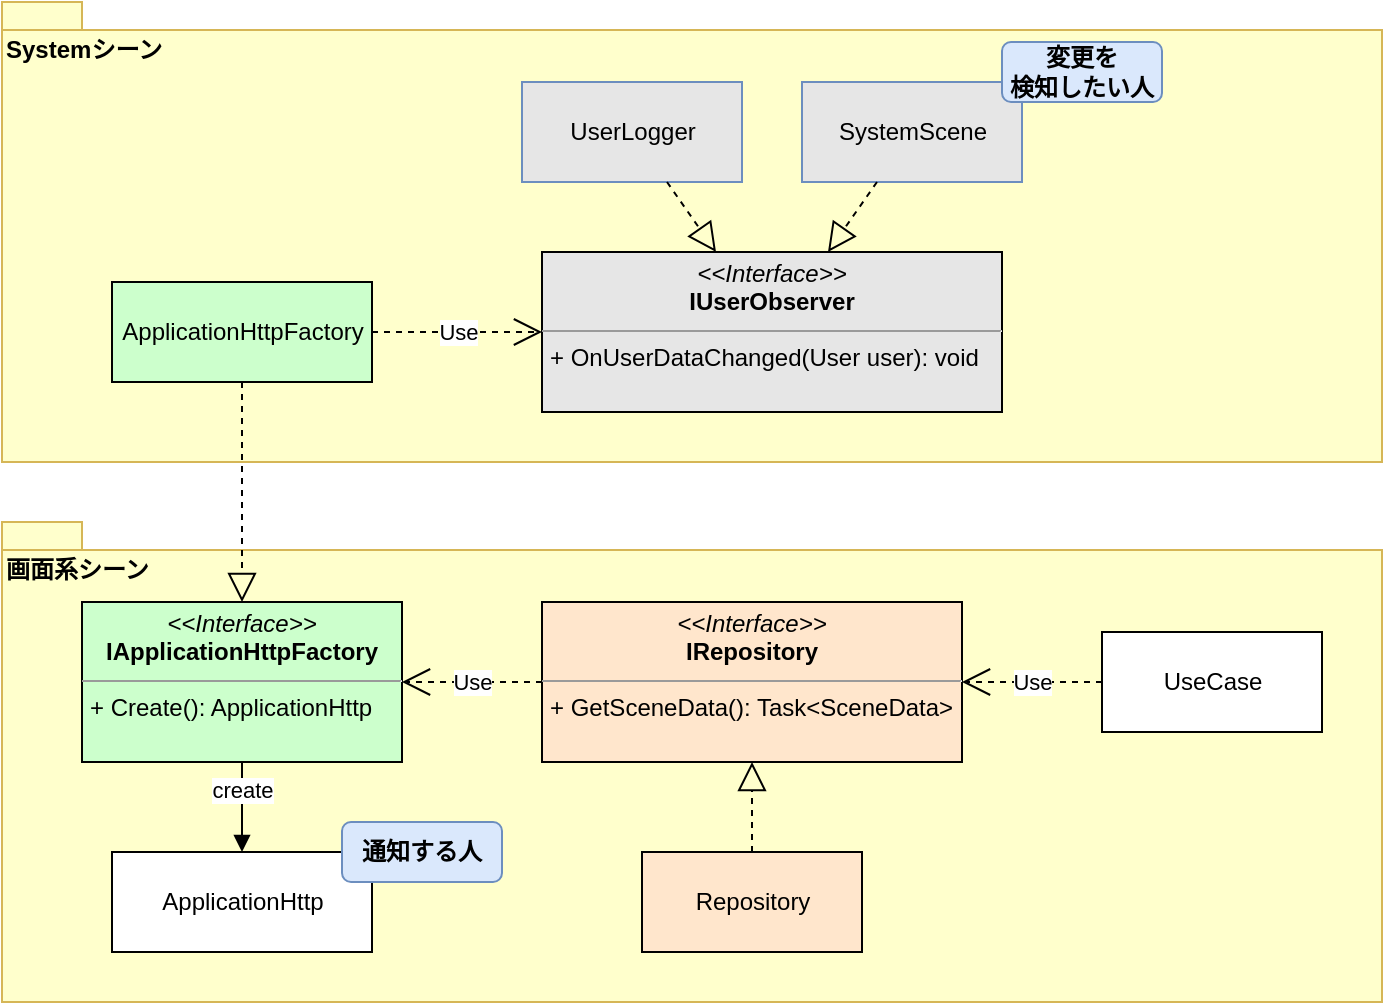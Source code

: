 <mxfile version="12.4.8" type="device"><diagram id="kWXDGSmt8-lGOVI8KLH1" name="ページ1"><mxGraphModel dx="1360" dy="802" grid="1" gridSize="10" guides="1" tooltips="1" connect="1" arrows="1" fold="1" page="1" pageScale="1" pageWidth="827" pageHeight="1169" math="0" shadow="0"><root><mxCell id="0"/><mxCell id="1" parent="0"/><mxCell id="epnRFUmZg0RqIaEwJ136-18" value="画面系シーン" style="shape=folder;fontStyle=1;spacingTop=10;tabWidth=40;tabHeight=14;tabPosition=left;html=1;align=left;verticalAlign=top;fillColor=#FFFFCC;strokeColor=#d6b656;" parent="1" vertex="1"><mxGeometry x="40" y="280" width="690" height="240" as="geometry"/></mxCell><mxCell id="epnRFUmZg0RqIaEwJ136-15" value="Systemシーン" style="shape=folder;fontStyle=1;spacingTop=10;tabWidth=40;tabHeight=14;tabPosition=left;html=1;align=left;verticalAlign=top;fillColor=#FFFFCC;strokeColor=#d6b656;" parent="1" vertex="1"><mxGeometry x="40" y="20" width="690" height="230" as="geometry"/></mxCell><mxCell id="epnRFUmZg0RqIaEwJ136-1" value="&lt;p style=&quot;margin: 0px ; margin-top: 4px ; text-align: center&quot;&gt;&lt;i&gt;&amp;lt;&amp;lt;Interface&amp;gt;&amp;gt;&lt;/i&gt;&lt;br&gt;&lt;b&gt;IUserObserver&lt;/b&gt;&lt;/p&gt;&lt;hr size=&quot;1&quot;&gt;&lt;p style=&quot;margin: 0px ; margin-left: 4px&quot;&gt;&lt;/p&gt;&lt;p style=&quot;margin: 0px ; margin-left: 4px&quot;&gt;+ OnUserDataChanged(User user): void&lt;br&gt;&lt;/p&gt;" style="verticalAlign=top;align=left;overflow=fill;fontSize=12;fontFamily=Helvetica;html=1;fillColor=#E6E6E6;" parent="1" vertex="1"><mxGeometry x="310" y="145" width="230" height="80" as="geometry"/></mxCell><mxCell id="epnRFUmZg0RqIaEwJ136-2" value="&lt;p style=&quot;margin: 0px ; margin-top: 4px ; text-align: center&quot;&gt;&lt;i&gt;&amp;lt;&amp;lt;Interface&amp;gt;&amp;gt;&lt;/i&gt;&lt;br&gt;&lt;b&gt;IRepository&lt;/b&gt;&lt;/p&gt;&lt;hr size=&quot;1&quot;&gt;&lt;p style=&quot;margin: 0px ; margin-left: 4px&quot;&gt;&lt;/p&gt;&lt;p style=&quot;margin: 0px ; margin-left: 4px&quot;&gt;+ GetSceneData(): Task&amp;lt;SceneData&amp;gt;&lt;br&gt;&lt;/p&gt;" style="verticalAlign=top;align=left;overflow=fill;fontSize=12;fontFamily=Helvetica;html=1;fillColor=#FFE6CC;" parent="1" vertex="1"><mxGeometry x="310" y="320" width="210" height="80" as="geometry"/></mxCell><mxCell id="epnRFUmZg0RqIaEwJ136-3" value="&lt;p style=&quot;margin: 0px ; margin-top: 4px ; text-align: center&quot;&gt;&lt;i&gt;&amp;lt;&amp;lt;Interface&amp;gt;&amp;gt;&lt;/i&gt;&lt;br&gt;&lt;b&gt;IApplicationHttpFactory&lt;/b&gt;&lt;/p&gt;&lt;hr size=&quot;1&quot;&gt;&lt;p style=&quot;margin: 0px ; margin-left: 4px&quot;&gt;&lt;/p&gt;&lt;p style=&quot;margin: 0px ; margin-left: 4px&quot;&gt;+ Create(): ApplicationHttp&lt;br&gt;&lt;/p&gt;" style="verticalAlign=top;align=left;overflow=fill;fontSize=12;fontFamily=Helvetica;html=1;fillColor=#CCFFCC;" parent="1" vertex="1"><mxGeometry x="80" y="320" width="160" height="80" as="geometry"/></mxCell><mxCell id="epnRFUmZg0RqIaEwJ136-9" value="Repository" style="html=1;fillColor=#FFE6CC;" parent="1" vertex="1"><mxGeometry x="360" y="445" width="110" height="50" as="geometry"/></mxCell><mxCell id="epnRFUmZg0RqIaEwJ136-11" value="" style="endArrow=block;dashed=1;endFill=0;endSize=12;html=1;" parent="1" source="epnRFUmZg0RqIaEwJ136-9" target="epnRFUmZg0RqIaEwJ136-2" edge="1"><mxGeometry width="160" relative="1" as="geometry"><mxPoint x="80" y="500" as="sourcePoint"/><mxPoint x="240" y="500" as="targetPoint"/></mxGeometry></mxCell><mxCell id="epnRFUmZg0RqIaEwJ136-12" value="ApplicationHttpFactory" style="html=1;fillColor=#CCFFCC;" parent="1" vertex="1"><mxGeometry x="95" y="160" width="130" height="50" as="geometry"/></mxCell><mxCell id="epnRFUmZg0RqIaEwJ136-13" value="" style="endArrow=block;dashed=1;endFill=0;endSize=12;html=1;" parent="1" source="epnRFUmZg0RqIaEwJ136-12" target="epnRFUmZg0RqIaEwJ136-3" edge="1"><mxGeometry width="160" relative="1" as="geometry"><mxPoint x="-10" y="400" as="sourcePoint"/><mxPoint x="150" y="400" as="targetPoint"/></mxGeometry></mxCell><mxCell id="epnRFUmZg0RqIaEwJ136-14" value="UseCase" style="html=1;" parent="1" vertex="1"><mxGeometry x="590" y="335" width="110" height="50" as="geometry"/></mxCell><mxCell id="epnRFUmZg0RqIaEwJ136-16" value="SystemScene" style="html=1;fillColor=#E6E6E6;strokeColor=#6c8ebf;" parent="1" vertex="1"><mxGeometry x="440" y="60" width="110" height="50" as="geometry"/></mxCell><mxCell id="epnRFUmZg0RqIaEwJ136-17" value="" style="endArrow=block;dashed=1;endFill=0;endSize=12;html=1;" parent="1" source="epnRFUmZg0RqIaEwJ136-16" target="epnRFUmZg0RqIaEwJ136-1" edge="1"><mxGeometry width="160" relative="1" as="geometry"><mxPoint x="90" y="400" as="sourcePoint"/><mxPoint x="250" y="400" as="targetPoint"/></mxGeometry></mxCell><mxCell id="epnRFUmZg0RqIaEwJ136-20" value="Use" style="endArrow=open;endSize=12;dashed=1;html=1;" parent="1" source="epnRFUmZg0RqIaEwJ136-14" target="epnRFUmZg0RqIaEwJ136-2" edge="1"><mxGeometry width="160" relative="1" as="geometry"><mxPoint x="860" y="160" as="sourcePoint"/><mxPoint x="1020" y="160" as="targetPoint"/></mxGeometry></mxCell><mxCell id="epnRFUmZg0RqIaEwJ136-21" value="Use" style="endArrow=open;endSize=12;dashed=1;html=1;" parent="1" source="epnRFUmZg0RqIaEwJ136-2" target="epnRFUmZg0RqIaEwJ136-3" edge="1"><mxGeometry width="160" relative="1" as="geometry"><mxPoint x="150" y="400" as="sourcePoint"/><mxPoint x="151" y="100" as="targetPoint"/></mxGeometry></mxCell><mxCell id="epnRFUmZg0RqIaEwJ136-23" value="Use" style="endArrow=open;endSize=12;dashed=1;html=1;" parent="1" source="epnRFUmZg0RqIaEwJ136-12" target="epnRFUmZg0RqIaEwJ136-1" edge="1"><mxGeometry width="160" relative="1" as="geometry"><mxPoint x="870" y="380" as="sourcePoint"/><mxPoint x="960" y="420" as="targetPoint"/></mxGeometry></mxCell><mxCell id="epnRFUmZg0RqIaEwJ136-27" value="変更を&lt;br&gt;検知したい人" style="rounded=1;whiteSpace=wrap;html=1;align=center;fillColor=#dae8fc;strokeColor=#6c8ebf;fontStyle=1" parent="1" vertex="1"><mxGeometry x="540" y="40" width="80" height="30" as="geometry"/></mxCell><mxCell id="epnRFUmZg0RqIaEwJ136-28" value="ApplicationHttp" style="html=1;" parent="1" vertex="1"><mxGeometry x="95" y="445" width="130" height="50" as="geometry"/></mxCell><mxCell id="epnRFUmZg0RqIaEwJ136-29" value="通知する人" style="rounded=1;whiteSpace=wrap;html=1;align=center;fillColor=#dae8fc;strokeColor=#6c8ebf;fontStyle=1" parent="1" vertex="1"><mxGeometry x="210" y="430" width="80" height="30" as="geometry"/></mxCell><mxCell id="epnRFUmZg0RqIaEwJ136-30" value="create" style="html=1;verticalAlign=bottom;endArrow=block;" parent="1" source="epnRFUmZg0RqIaEwJ136-3" target="epnRFUmZg0RqIaEwJ136-28" edge="1"><mxGeometry width="80" relative="1" as="geometry"><mxPoint x="160" y="630" as="sourcePoint"/><mxPoint x="240" y="630" as="targetPoint"/></mxGeometry></mxCell><mxCell id="DoyjCvHW0leUA5VmAPlI-1" value="UserLogger" style="html=1;fillColor=#E6E6E6;strokeColor=#6c8ebf;" vertex="1" parent="1"><mxGeometry x="300" y="60" width="110" height="50" as="geometry"/></mxCell><mxCell id="DoyjCvHW0leUA5VmAPlI-2" value="" style="endArrow=block;dashed=1;endFill=0;endSize=12;html=1;" edge="1" parent="1" source="DoyjCvHW0leUA5VmAPlI-1" target="epnRFUmZg0RqIaEwJ136-1"><mxGeometry width="160" relative="1" as="geometry"><mxPoint x="505" y="120" as="sourcePoint"/><mxPoint x="477" y="155" as="targetPoint"/></mxGeometry></mxCell></root></mxGraphModel></diagram></mxfile>